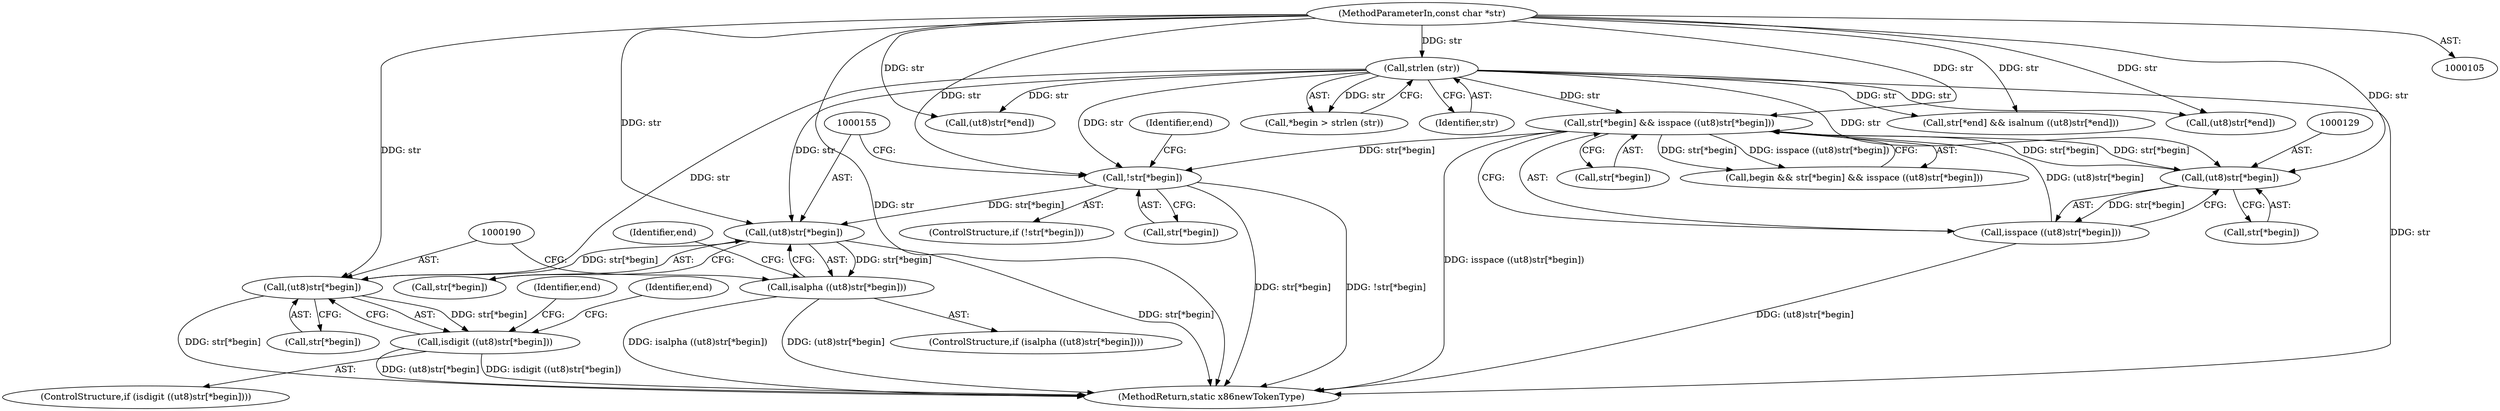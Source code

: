digraph "0_radare2_66191f780863ea8c66ace4040d0d04a8842e8432@pointer" {
"1000139" [label="(Call,!str[*begin])"];
"1000122" [label="(Call,str[*begin] && isspace ((ut8)str[*begin]))"];
"1000128" [label="(Call,(ut8)str[*begin])"];
"1000114" [label="(Call,strlen (str))"];
"1000106" [label="(MethodParameterIn,const char *str)"];
"1000127" [label="(Call,isspace ((ut8)str[*begin]))"];
"1000154" [label="(Call,(ut8)str[*begin])"];
"1000153" [label="(Call,isalpha ((ut8)str[*begin]))"];
"1000189" [label="(Call,(ut8)str[*begin])"];
"1000188" [label="(Call,isdigit ((ut8)str[*begin]))"];
"1000140" [label="(Call,str[*begin])"];
"1000154" [label="(Call,(ut8)str[*begin])"];
"1000128" [label="(Call,(ut8)str[*begin])"];
"1000228" [label="(MethodReturn,static x86newTokenType)"];
"1000147" [label="(Identifier,end)"];
"1000139" [label="(Call,!str[*begin])"];
"1000187" [label="(ControlStructure,if (isdigit ((ut8)str[*begin])))"];
"1000189" [label="(Call,(ut8)str[*begin])"];
"1000138" [label="(ControlStructure,if (!str[*begin]))"];
"1000130" [label="(Call,str[*begin])"];
"1000127" [label="(Call,isspace ((ut8)str[*begin]))"];
"1000169" [label="(Call,str[*end] && isalnum ((ut8)str[*end]))"];
"1000188" [label="(Call,isdigit ((ut8)str[*begin]))"];
"1000122" [label="(Call,str[*begin] && isspace ((ut8)str[*begin]))"];
"1000152" [label="(ControlStructure,if (isalpha ((ut8)str[*begin])))"];
"1000114" [label="(Call,strlen (str))"];
"1000153" [label="(Call,isalpha ((ut8)str[*begin]))"];
"1000156" [label="(Call,str[*begin])"];
"1000163" [label="(Identifier,end)"];
"1000175" [label="(Call,(ut8)str[*end])"];
"1000221" [label="(Identifier,end)"];
"1000191" [label="(Call,str[*begin])"];
"1000111" [label="(Call,*begin > strlen (str))"];
"1000120" [label="(Call,begin && str[*begin] && isspace ((ut8)str[*begin]))"];
"1000205" [label="(Call,(ut8)str[*end])"];
"1000123" [label="(Call,str[*begin])"];
"1000198" [label="(Identifier,end)"];
"1000106" [label="(MethodParameterIn,const char *str)"];
"1000115" [label="(Identifier,str)"];
"1000139" -> "1000138"  [label="AST: "];
"1000139" -> "1000140"  [label="CFG: "];
"1000140" -> "1000139"  [label="AST: "];
"1000147" -> "1000139"  [label="CFG: "];
"1000155" -> "1000139"  [label="CFG: "];
"1000139" -> "1000228"  [label="DDG: !str[*begin]"];
"1000139" -> "1000228"  [label="DDG: str[*begin]"];
"1000122" -> "1000139"  [label="DDG: str[*begin]"];
"1000114" -> "1000139"  [label="DDG: str"];
"1000106" -> "1000139"  [label="DDG: str"];
"1000139" -> "1000154"  [label="DDG: str[*begin]"];
"1000122" -> "1000120"  [label="AST: "];
"1000122" -> "1000123"  [label="CFG: "];
"1000122" -> "1000127"  [label="CFG: "];
"1000123" -> "1000122"  [label="AST: "];
"1000127" -> "1000122"  [label="AST: "];
"1000120" -> "1000122"  [label="CFG: "];
"1000122" -> "1000228"  [label="DDG: isspace ((ut8)str[*begin])"];
"1000122" -> "1000120"  [label="DDG: str[*begin]"];
"1000122" -> "1000120"  [label="DDG: isspace ((ut8)str[*begin])"];
"1000128" -> "1000122"  [label="DDG: str[*begin]"];
"1000114" -> "1000122"  [label="DDG: str"];
"1000106" -> "1000122"  [label="DDG: str"];
"1000127" -> "1000122"  [label="DDG: (ut8)str[*begin]"];
"1000122" -> "1000128"  [label="DDG: str[*begin]"];
"1000128" -> "1000127"  [label="AST: "];
"1000128" -> "1000130"  [label="CFG: "];
"1000129" -> "1000128"  [label="AST: "];
"1000130" -> "1000128"  [label="AST: "];
"1000127" -> "1000128"  [label="CFG: "];
"1000128" -> "1000127"  [label="DDG: str[*begin]"];
"1000114" -> "1000128"  [label="DDG: str"];
"1000106" -> "1000128"  [label="DDG: str"];
"1000114" -> "1000111"  [label="AST: "];
"1000114" -> "1000115"  [label="CFG: "];
"1000115" -> "1000114"  [label="AST: "];
"1000111" -> "1000114"  [label="CFG: "];
"1000114" -> "1000228"  [label="DDG: str"];
"1000114" -> "1000111"  [label="DDG: str"];
"1000106" -> "1000114"  [label="DDG: str"];
"1000114" -> "1000154"  [label="DDG: str"];
"1000114" -> "1000169"  [label="DDG: str"];
"1000114" -> "1000175"  [label="DDG: str"];
"1000114" -> "1000189"  [label="DDG: str"];
"1000114" -> "1000205"  [label="DDG: str"];
"1000106" -> "1000105"  [label="AST: "];
"1000106" -> "1000228"  [label="DDG: str"];
"1000106" -> "1000154"  [label="DDG: str"];
"1000106" -> "1000169"  [label="DDG: str"];
"1000106" -> "1000175"  [label="DDG: str"];
"1000106" -> "1000189"  [label="DDG: str"];
"1000106" -> "1000205"  [label="DDG: str"];
"1000127" -> "1000228"  [label="DDG: (ut8)str[*begin]"];
"1000154" -> "1000153"  [label="AST: "];
"1000154" -> "1000156"  [label="CFG: "];
"1000155" -> "1000154"  [label="AST: "];
"1000156" -> "1000154"  [label="AST: "];
"1000153" -> "1000154"  [label="CFG: "];
"1000154" -> "1000228"  [label="DDG: str[*begin]"];
"1000154" -> "1000153"  [label="DDG: str[*begin]"];
"1000154" -> "1000189"  [label="DDG: str[*begin]"];
"1000153" -> "1000152"  [label="AST: "];
"1000163" -> "1000153"  [label="CFG: "];
"1000190" -> "1000153"  [label="CFG: "];
"1000153" -> "1000228"  [label="DDG: isalpha ((ut8)str[*begin])"];
"1000153" -> "1000228"  [label="DDG: (ut8)str[*begin]"];
"1000189" -> "1000188"  [label="AST: "];
"1000189" -> "1000191"  [label="CFG: "];
"1000190" -> "1000189"  [label="AST: "];
"1000191" -> "1000189"  [label="AST: "];
"1000188" -> "1000189"  [label="CFG: "];
"1000189" -> "1000228"  [label="DDG: str[*begin]"];
"1000189" -> "1000188"  [label="DDG: str[*begin]"];
"1000188" -> "1000187"  [label="AST: "];
"1000198" -> "1000188"  [label="CFG: "];
"1000221" -> "1000188"  [label="CFG: "];
"1000188" -> "1000228"  [label="DDG: isdigit ((ut8)str[*begin])"];
"1000188" -> "1000228"  [label="DDG: (ut8)str[*begin]"];
}
